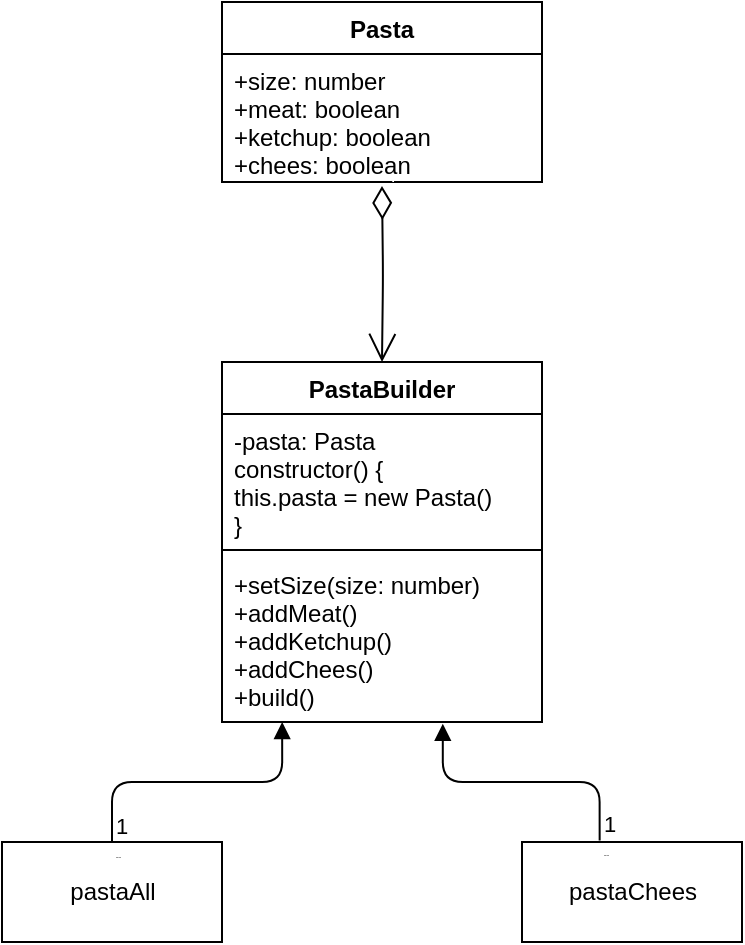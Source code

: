 <mxfile version="14.8.4" type="device"><diagram id="RbPamPtnaqhEI18QSO-Z" name="Page-1"><mxGraphModel dx="526" dy="511" grid="1" gridSize="10" guides="1" tooltips="1" connect="1" arrows="1" fold="1" page="1" pageScale="1" pageWidth="827" pageHeight="1169" math="0" shadow="0"><root><mxCell id="0"/><mxCell id="1" parent="0"/><mxCell id="_ZeYNxcyshSyg0p6yTmS-1" value="Pasta" style="swimlane;fontStyle=1;align=center;verticalAlign=top;childLayout=stackLayout;horizontal=1;startSize=26;horizontalStack=0;resizeParent=1;resizeParentMax=0;resizeLast=0;collapsible=1;marginBottom=0;" vertex="1" parent="1"><mxGeometry x="170" y="50" width="160" height="90" as="geometry"/></mxCell><mxCell id="_ZeYNxcyshSyg0p6yTmS-2" value="+size: number&#10;+meat: boolean&#10;+ketchup: boolean&#10;+chees: boolean" style="text;strokeColor=none;fillColor=none;align=left;verticalAlign=top;spacingLeft=4;spacingRight=4;overflow=hidden;rotatable=0;points=[[0,0.5],[1,0.5]];portConstraint=eastwest;" vertex="1" parent="_ZeYNxcyshSyg0p6yTmS-1"><mxGeometry y="26" width="160" height="64" as="geometry"/></mxCell><mxCell id="_ZeYNxcyshSyg0p6yTmS-5" value="PastaBuilder" style="swimlane;fontStyle=1;align=center;verticalAlign=top;childLayout=stackLayout;horizontal=1;startSize=26;horizontalStack=0;resizeParent=1;resizeParentMax=0;resizeLast=0;collapsible=1;marginBottom=0;" vertex="1" parent="1"><mxGeometry x="170" y="230" width="160" height="180" as="geometry"/></mxCell><mxCell id="_ZeYNxcyshSyg0p6yTmS-6" value="-pasta: Pasta&#10;constructor() {&#10;this.pasta = new Pasta()&#10;}" style="text;strokeColor=none;fillColor=none;align=left;verticalAlign=top;spacingLeft=4;spacingRight=4;overflow=hidden;rotatable=0;points=[[0,0.5],[1,0.5]];portConstraint=eastwest;" vertex="1" parent="_ZeYNxcyshSyg0p6yTmS-5"><mxGeometry y="26" width="160" height="64" as="geometry"/></mxCell><mxCell id="_ZeYNxcyshSyg0p6yTmS-7" value="" style="line;strokeWidth=1;fillColor=none;align=left;verticalAlign=middle;spacingTop=-1;spacingLeft=3;spacingRight=3;rotatable=0;labelPosition=right;points=[];portConstraint=eastwest;" vertex="1" parent="_ZeYNxcyshSyg0p6yTmS-5"><mxGeometry y="90" width="160" height="8" as="geometry"/></mxCell><mxCell id="_ZeYNxcyshSyg0p6yTmS-8" value="+setSize(size: number)&#10;+addMeat()&#10;+addKetchup()&#10;+addChees()&#10;+build()" style="text;strokeColor=none;fillColor=none;align=left;verticalAlign=top;spacingLeft=4;spacingRight=4;overflow=hidden;rotatable=0;points=[[0,0.5],[1,0.5]];portConstraint=eastwest;" vertex="1" parent="_ZeYNxcyshSyg0p6yTmS-5"><mxGeometry y="98" width="160" height="82" as="geometry"/></mxCell><mxCell id="_ZeYNxcyshSyg0p6yTmS-10" value="pastaAll" style="html=1;" vertex="1" parent="1"><mxGeometry x="60" y="470" width="110" height="50" as="geometry"/></mxCell><mxCell id="_ZeYNxcyshSyg0p6yTmS-11" value="pastaChees" style="html=1;" vertex="1" parent="1"><mxGeometry x="320" y="470" width="110" height="50" as="geometry"/></mxCell><mxCell id="_ZeYNxcyshSyg0p6yTmS-30" value="1" style="endArrow=open;html=1;endSize=12;startArrow=diamondThin;startSize=14;startFill=0;edgeStyle=orthogonalEdgeStyle;align=left;verticalAlign=bottom;fontSize=1;entryX=0.5;entryY=0;entryDx=0;entryDy=0;" edge="1" parent="1" target="_ZeYNxcyshSyg0p6yTmS-5"><mxGeometry x="-1" y="3" relative="1" as="geometry"><mxPoint x="250" y="142" as="sourcePoint"/><mxPoint x="370" y="290" as="targetPoint"/></mxGeometry></mxCell><mxCell id="_ZeYNxcyshSyg0p6yTmS-37" value="name" style="endArrow=block;endFill=1;html=1;edgeStyle=orthogonalEdgeStyle;align=left;verticalAlign=top;fontSize=1;exitX=0.5;exitY=0;exitDx=0;exitDy=0;entryX=0.188;entryY=1;entryDx=0;entryDy=0;entryPerimeter=0;" edge="1" parent="1" source="_ZeYNxcyshSyg0p6yTmS-10" target="_ZeYNxcyshSyg0p6yTmS-8"><mxGeometry x="-1" relative="1" as="geometry"><mxPoint x="210" y="290" as="sourcePoint"/><mxPoint x="370" y="290" as="targetPoint"/></mxGeometry></mxCell><mxCell id="_ZeYNxcyshSyg0p6yTmS-38" value="1" style="edgeLabel;resizable=0;html=1;align=left;verticalAlign=bottom;" connectable="0" vertex="1" parent="_ZeYNxcyshSyg0p6yTmS-37"><mxGeometry x="-1" relative="1" as="geometry"/></mxCell><mxCell id="_ZeYNxcyshSyg0p6yTmS-39" value="name" style="endArrow=block;endFill=1;html=1;edgeStyle=orthogonalEdgeStyle;align=left;verticalAlign=top;fontSize=1;exitX=0.353;exitY=-0.016;exitDx=0;exitDy=0;exitPerimeter=0;entryX=0.69;entryY=1.01;entryDx=0;entryDy=0;entryPerimeter=0;" edge="1" parent="1" source="_ZeYNxcyshSyg0p6yTmS-11" target="_ZeYNxcyshSyg0p6yTmS-8"><mxGeometry x="-1" relative="1" as="geometry"><mxPoint x="125" y="480" as="sourcePoint"/><mxPoint x="280" y="420" as="targetPoint"/><Array as="points"><mxPoint x="359" y="440"/><mxPoint x="280" y="440"/></Array></mxGeometry></mxCell><mxCell id="_ZeYNxcyshSyg0p6yTmS-40" value="1" style="edgeLabel;resizable=0;html=1;align=left;verticalAlign=bottom;" connectable="0" vertex="1" parent="_ZeYNxcyshSyg0p6yTmS-39"><mxGeometry x="-1" relative="1" as="geometry"/></mxCell></root></mxGraphModel></diagram></mxfile>